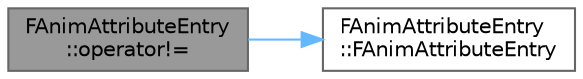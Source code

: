 digraph "FAnimAttributeEntry::operator!="
{
 // INTERACTIVE_SVG=YES
 // LATEX_PDF_SIZE
  bgcolor="transparent";
  edge [fontname=Helvetica,fontsize=10,labelfontname=Helvetica,labelfontsize=10];
  node [fontname=Helvetica,fontsize=10,shape=box,height=0.2,width=0.4];
  rankdir="LR";
  Node1 [id="Node000001",label="FAnimAttributeEntry\l::operator!=",height=0.2,width=0.4,color="gray40", fillcolor="grey60", style="filled", fontcolor="black",tooltip=" "];
  Node1 -> Node2 [id="edge1_Node000001_Node000002",color="steelblue1",style="solid",tooltip=" "];
  Node2 [id="Node000002",label="FAnimAttributeEntry\l::FAnimAttributeEntry",height=0.2,width=0.4,color="grey40", fillcolor="white", style="filled",URL="$da/db1/classFAnimAttributeEntry.html#a7eae584c7ab838949372a5fe43160c1a",tooltip=" "];
}
